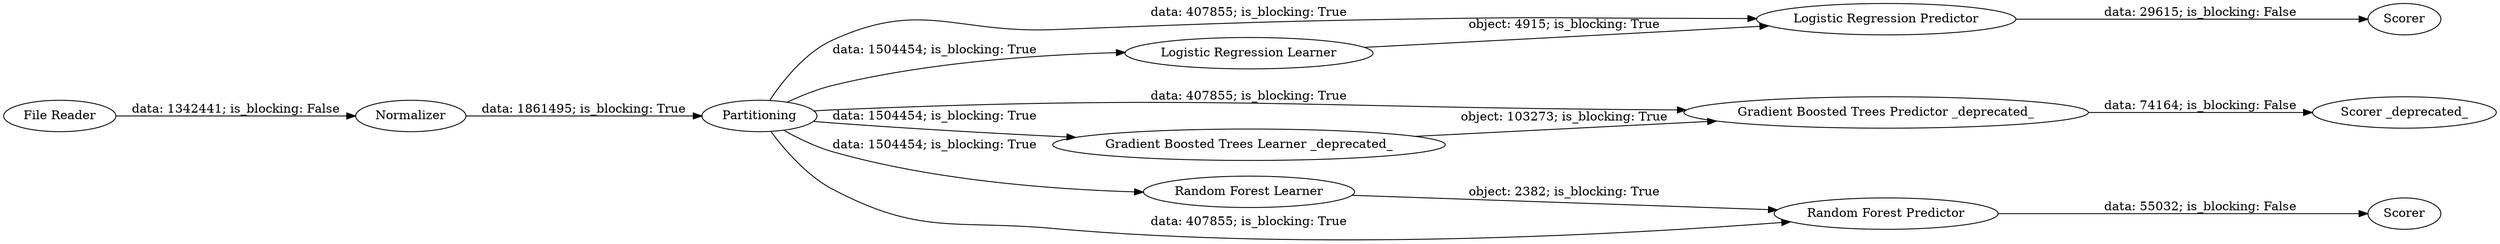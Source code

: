 digraph {
	"6878613378454243686_6" [label="Gradient Boosted Trees Predictor _deprecated_"]
	"6878613378454243686_111" [label=Normalizer]
	"6878613378454243686_113" [label="Logistic Regression Predictor"]
	"6878613378454243686_122" [label=Scorer]
	"6878613378454243686_112" [label="Logistic Regression Learner"]
	"6878613378454243686_61" [label=Partitioning]
	"6878613378454243686_115" [label="Random Forest Predictor"]
	"6878613378454243686_110" [label="File Reader"]
	"6878613378454243686_107" [label=Scorer]
	"6878613378454243686_114" [label="Random Forest Learner"]
	"6878613378454243686_5" [label="Scorer _deprecated_"]
	"6878613378454243686_3" [label="Gradient Boosted Trees Learner _deprecated_"]
	"6878613378454243686_6" -> "6878613378454243686_5" [label="data: 74164; is_blocking: False"]
	"6878613378454243686_61" -> "6878613378454243686_115" [label="data: 407855; is_blocking: True"]
	"6878613378454243686_61" -> "6878613378454243686_113" [label="data: 407855; is_blocking: True"]
	"6878613378454243686_112" -> "6878613378454243686_113" [label="object: 4915; is_blocking: True"]
	"6878613378454243686_61" -> "6878613378454243686_114" [label="data: 1504454; is_blocking: True"]
	"6878613378454243686_114" -> "6878613378454243686_115" [label="object: 2382; is_blocking: True"]
	"6878613378454243686_115" -> "6878613378454243686_107" [label="data: 55032; is_blocking: False"]
	"6878613378454243686_110" -> "6878613378454243686_111" [label="data: 1342441; is_blocking: False"]
	"6878613378454243686_3" -> "6878613378454243686_6" [label="object: 103273; is_blocking: True"]
	"6878613378454243686_113" -> "6878613378454243686_122" [label="data: 29615; is_blocking: False"]
	"6878613378454243686_61" -> "6878613378454243686_6" [label="data: 407855; is_blocking: True"]
	"6878613378454243686_111" -> "6878613378454243686_61" [label="data: 1861495; is_blocking: True"]
	"6878613378454243686_61" -> "6878613378454243686_112" [label="data: 1504454; is_blocking: True"]
	"6878613378454243686_61" -> "6878613378454243686_3" [label="data: 1504454; is_blocking: True"]
	rankdir=LR
}
